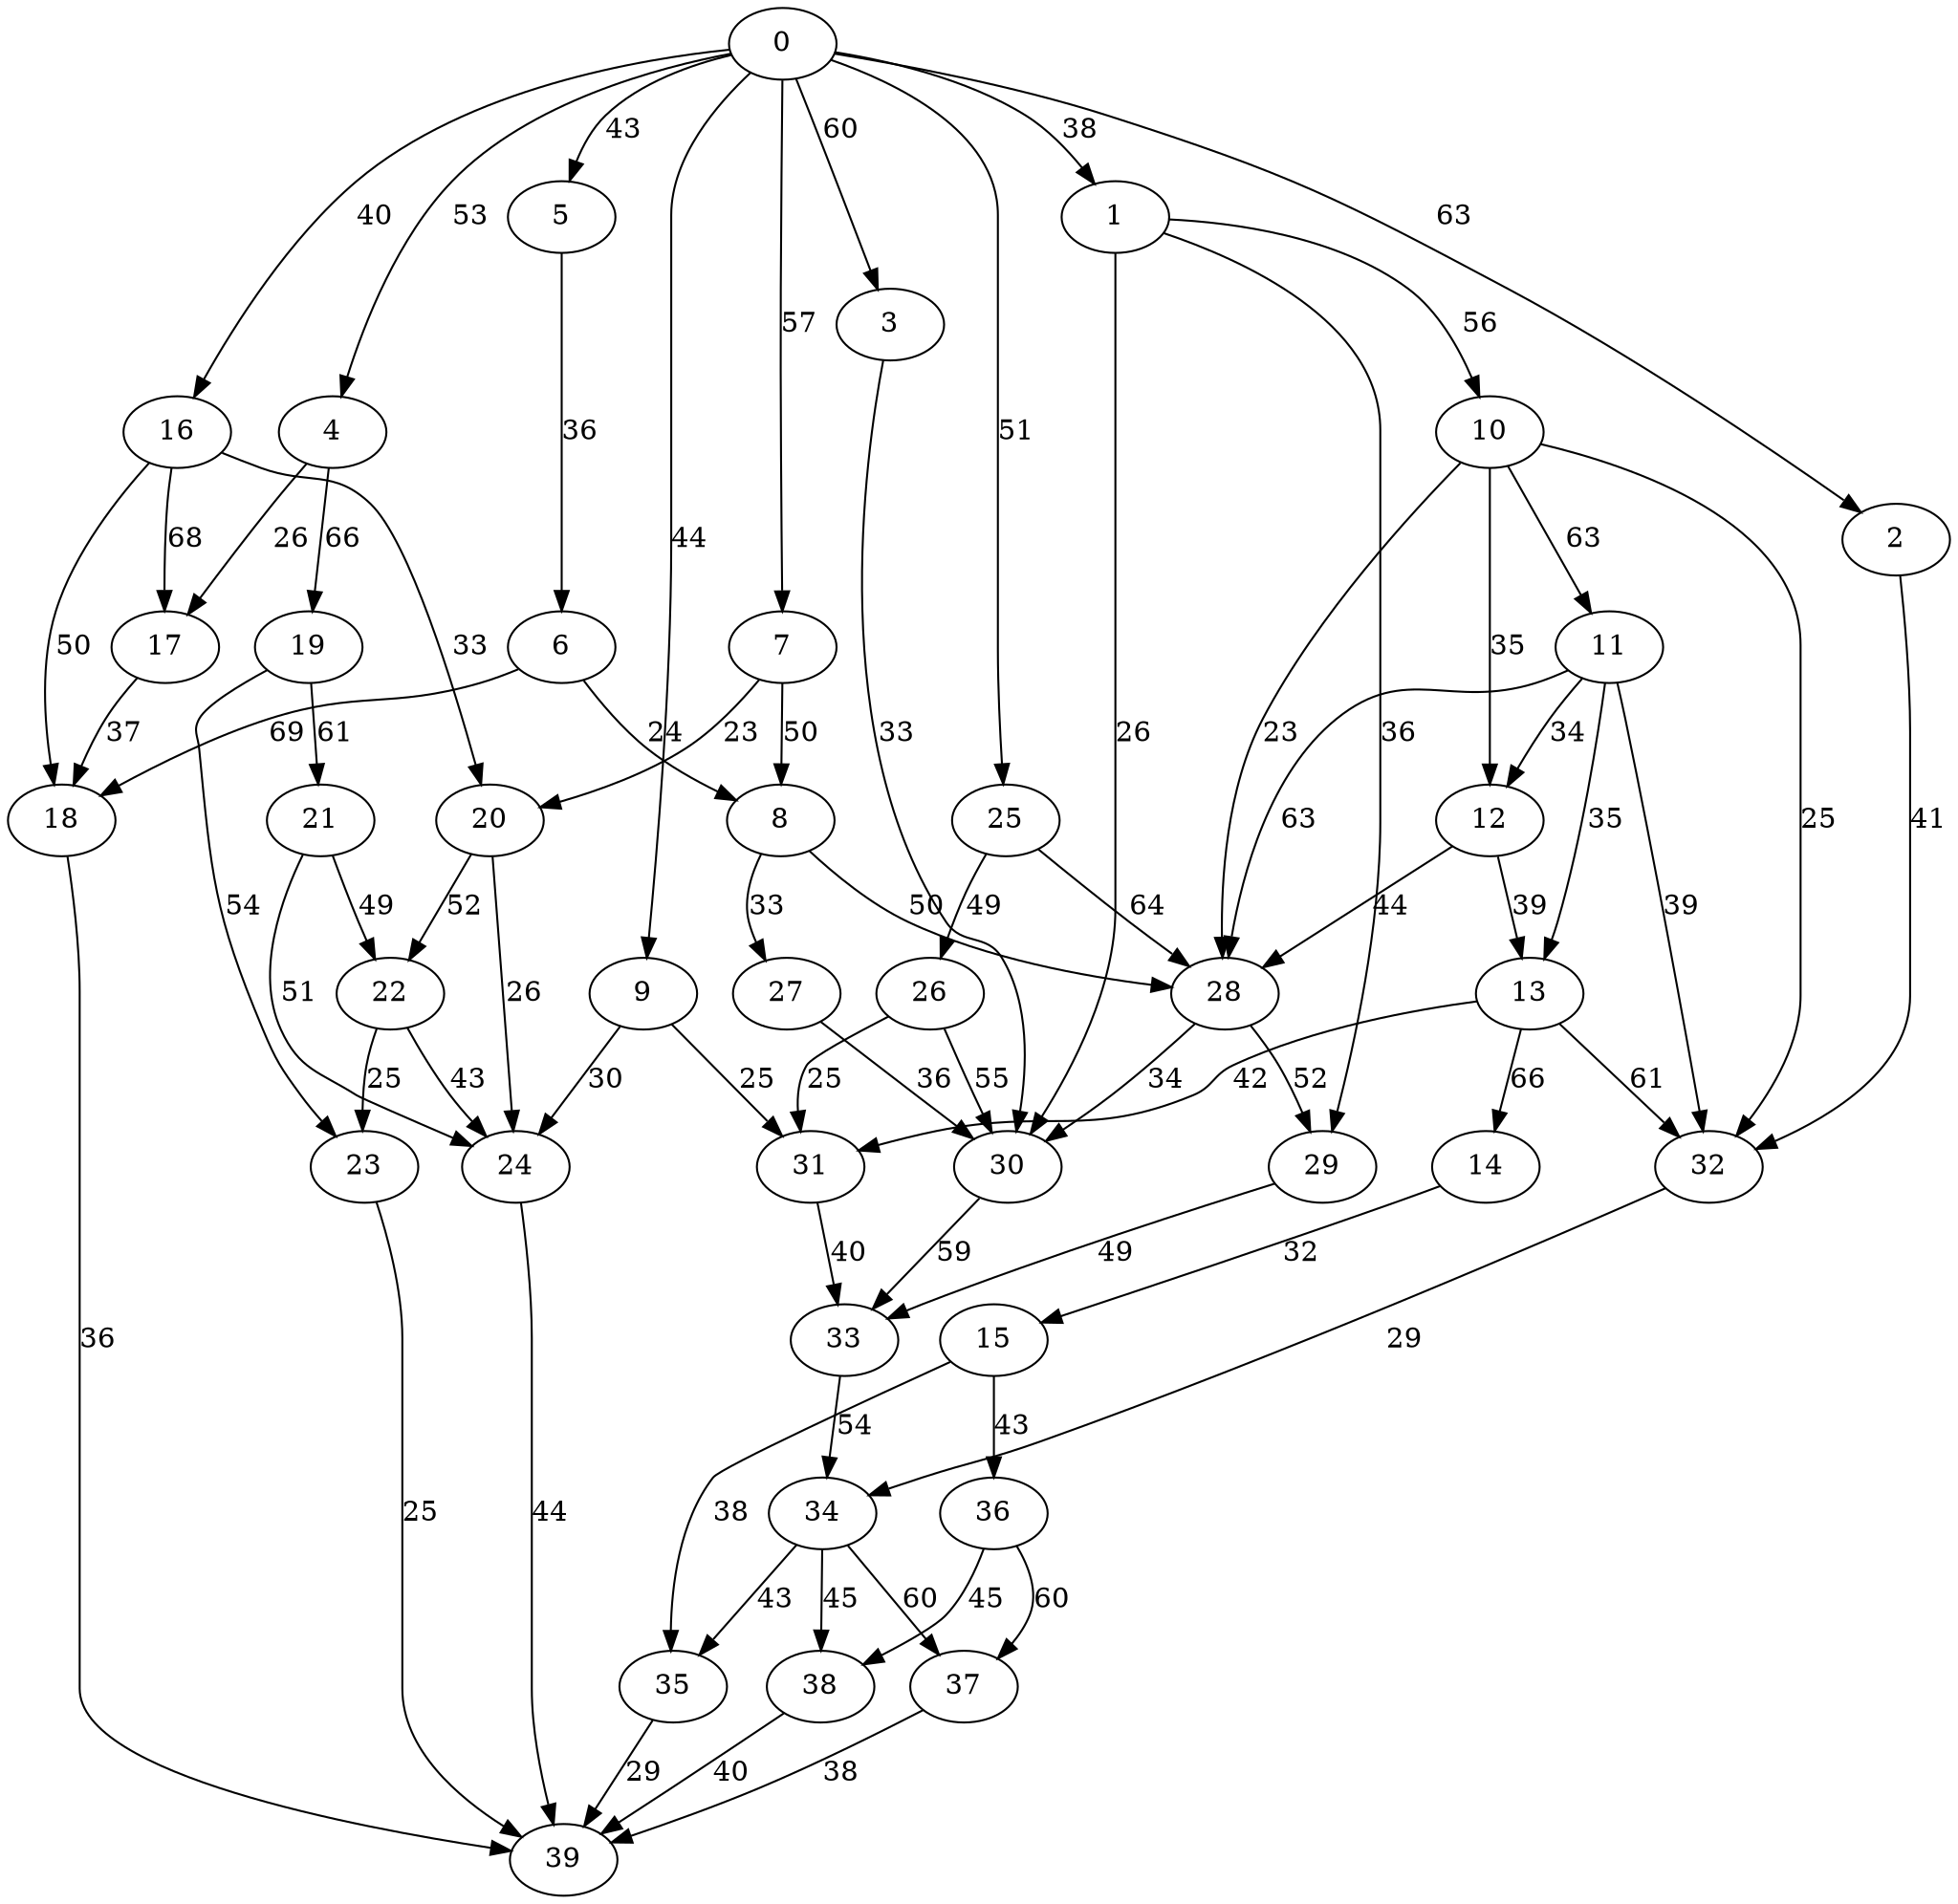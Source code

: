 digraph t40p3r7_4 {
0 -> 1 [ label = 38 ];
0 -> 2 [ label = 63 ];
0 -> 3 [ label = 60 ];
0 -> 4 [ label = 53 ];
0 -> 5 [ label = 43 ];
0 -> 7 [ label = 57 ];
0 -> 9 [ label = 44 ];
0 -> 16 [ label = 40 ];
0 -> 25 [ label = 51 ];
1 -> 10 [ label = 56 ];
1 -> 29 [ label = 36 ];
1 -> 30 [ label = 26 ];
2 -> 32 [ label = 41 ];
3 -> 30 [ label = 33 ];
4 -> 17 [ label = 26 ];
4 -> 19 [ label = 66 ];
5 -> 6 [ label = 36 ];
6 -> 8 [ label = 24 ];
6 -> 18 [ label = 69 ];
7 -> 8 [ label = 50 ];
7 -> 20 [ label = 23 ];
8 -> 27 [ label = 33 ];
8 -> 28 [ label = 50 ];
9 -> 24 [ label = 30 ];
9 -> 31 [ label = 25 ];
10 -> 11 [ label = 63 ];
10 -> 12 [ label = 35 ];
10 -> 28 [ label = 23 ];
10 -> 32 [ label = 25 ];
11 -> 12 [ label = 34 ];
11 -> 13 [ label = 35 ];
11 -> 28 [ label = 63 ];
11 -> 32 [ label = 39 ];
12 -> 13 [ label = 39 ];
12 -> 28 [ label = 44 ];
13 -> 14 [ label = 66 ];
13 -> 31 [ label = 42 ];
13 -> 32 [ label = 61 ];
14 -> 15 [ label = 32 ];
15 -> 35 [ label = 38 ];
15 -> 36 [ label = 43 ];
16 -> 17 [ label = 68 ];
16 -> 18 [ label = 50 ];
16 -> 20 [ label = 33 ];
17 -> 18 [ label = 37 ];
18 -> 39 [ label = 36 ];
19 -> 21 [ label = 61 ];
19 -> 23 [ label = 54 ];
20 -> 22 [ label = 52 ];
20 -> 24 [ label = 26 ];
21 -> 22 [ label = 49 ];
21 -> 24 [ label = 51 ];
22 -> 23 [ label = 25 ];
22 -> 24 [ label = 43 ];
23 -> 39 [ label = 25 ];
24 -> 39 [ label = 44 ];
25 -> 26 [ label = 49 ];
25 -> 28 [ label = 64 ];
26 -> 30 [ label = 55 ];
26 -> 31 [ label = 25 ];
27 -> 30 [ label = 36 ];
28 -> 29 [ label = 52 ];
28 -> 30 [ label = 34 ];
29 -> 33 [ label = 49 ];
30 -> 33 [ label = 59 ];
31 -> 33 [ label = 40 ];
32 -> 34 [ label = 29 ];
33 -> 34 [ label = 54 ];
34 -> 35 [ label = 43 ];
34 -> 37 [ label = 60 ];
34 -> 38 [ label = 45 ];
35 -> 39 [ label = 29 ];
36 -> 37 [ label = 60 ];
36 -> 38 [ label = 45 ];
37 -> 39 [ label = 38 ];
38 -> 39 [ label = 40 ];
 }

